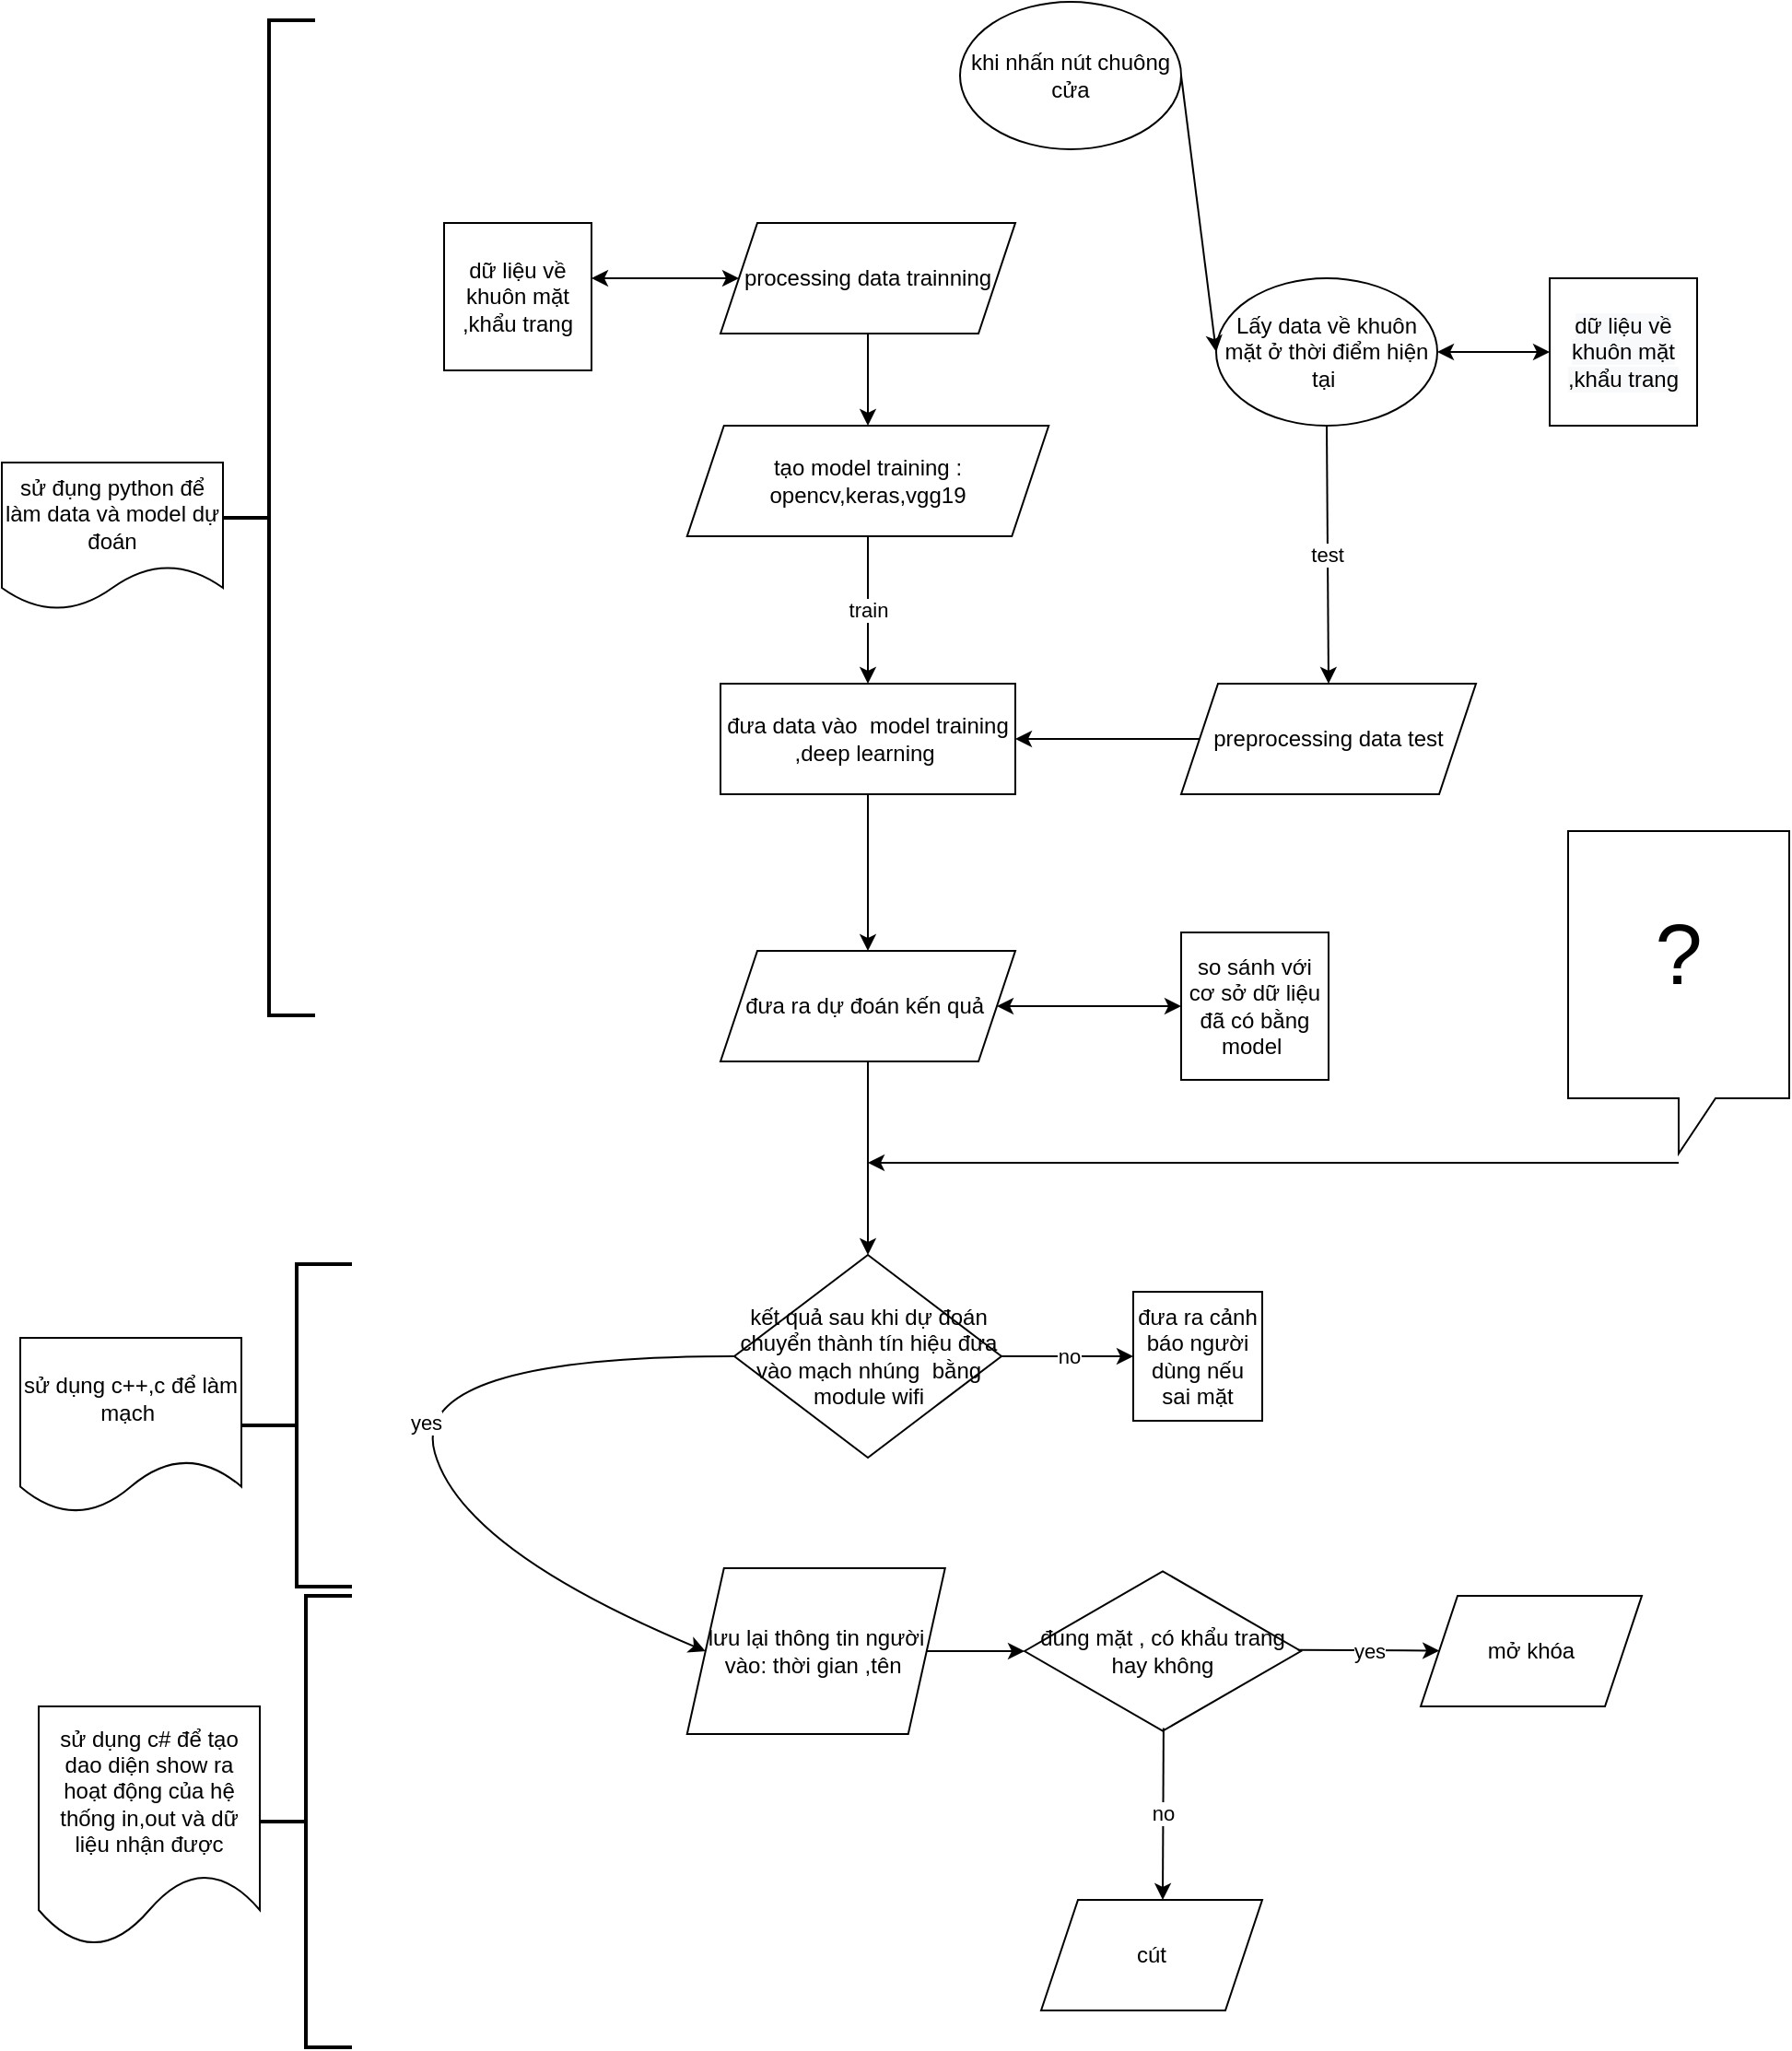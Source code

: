 <mxfile version="14.1.8" type="github">
  <diagram id="C5RBs43oDa-KdzZeNtuy" name="Page-1">
    <mxGraphModel dx="2060" dy="702" grid="1" gridSize="10" guides="1" tooltips="1" connect="1" arrows="1" fold="1" page="1" pageScale="1" pageWidth="827" pageHeight="1169" math="0" shadow="0">
      <root>
        <mxCell id="WIyWlLk6GJQsqaUBKTNV-0" />
        <mxCell id="WIyWlLk6GJQsqaUBKTNV-1" parent="WIyWlLk6GJQsqaUBKTNV-0" />
        <mxCell id="P-OqpVz_nr5vMIsB6qpD-7" value="Lấy data về khuôn mặt ở thời điểm hiện tại&amp;nbsp;" style="ellipse;whiteSpace=wrap;html=1;" vertex="1" parent="WIyWlLk6GJQsqaUBKTNV-1">
          <mxGeometry x="459" y="160" width="120" height="80" as="geometry" />
        </mxCell>
        <mxCell id="P-OqpVz_nr5vMIsB6qpD-8" value="test" style="endArrow=classic;html=1;exitX=0.5;exitY=1;exitDx=0;exitDy=0;entryX=0.5;entryY=0;entryDx=0;entryDy=0;" edge="1" parent="WIyWlLk6GJQsqaUBKTNV-1" source="P-OqpVz_nr5vMIsB6qpD-7" target="P-OqpVz_nr5vMIsB6qpD-11">
          <mxGeometry width="50" height="50" relative="1" as="geometry">
            <mxPoint x="390" y="370" as="sourcePoint" />
            <mxPoint x="270" y="240" as="targetPoint" />
          </mxGeometry>
        </mxCell>
        <mxCell id="P-OqpVz_nr5vMIsB6qpD-9" value="đưa data vào&amp;nbsp; model training ,deep learning&amp;nbsp;" style="rounded=0;whiteSpace=wrap;html=1;" vertex="1" parent="WIyWlLk6GJQsqaUBKTNV-1">
          <mxGeometry x="190" y="380" width="160" height="60" as="geometry" />
        </mxCell>
        <mxCell id="P-OqpVz_nr5vMIsB6qpD-11" value="preprocessing data test" style="shape=parallelogram;perimeter=parallelogramPerimeter;whiteSpace=wrap;html=1;fixedSize=1;" vertex="1" parent="WIyWlLk6GJQsqaUBKTNV-1">
          <mxGeometry x="440" y="380" width="160" height="60" as="geometry" />
        </mxCell>
        <mxCell id="P-OqpVz_nr5vMIsB6qpD-14" value="" style="endArrow=classic;html=1;exitX=0;exitY=0.5;exitDx=0;exitDy=0;" edge="1" parent="WIyWlLk6GJQsqaUBKTNV-1" source="P-OqpVz_nr5vMIsB6qpD-11" target="P-OqpVz_nr5vMIsB6qpD-9">
          <mxGeometry width="50" height="50" relative="1" as="geometry">
            <mxPoint x="390" y="360" as="sourcePoint" />
            <mxPoint x="440" y="310" as="targetPoint" />
          </mxGeometry>
        </mxCell>
        <mxCell id="P-OqpVz_nr5vMIsB6qpD-16" value="đưa ra dự đoán kến quả&amp;nbsp;" style="shape=parallelogram;perimeter=parallelogramPerimeter;whiteSpace=wrap;html=1;fixedSize=1;" vertex="1" parent="WIyWlLk6GJQsqaUBKTNV-1">
          <mxGeometry x="190" y="525" width="160" height="60" as="geometry" />
        </mxCell>
        <mxCell id="P-OqpVz_nr5vMIsB6qpD-17" value="" style="endArrow=classic;html=1;exitX=0.5;exitY=1;exitDx=0;exitDy=0;entryX=0.5;entryY=0;entryDx=0;entryDy=0;" edge="1" parent="WIyWlLk6GJQsqaUBKTNV-1" source="P-OqpVz_nr5vMIsB6qpD-9" target="P-OqpVz_nr5vMIsB6qpD-16">
          <mxGeometry width="50" height="50" relative="1" as="geometry">
            <mxPoint x="390" y="360" as="sourcePoint" />
            <mxPoint x="440" y="310" as="targetPoint" />
          </mxGeometry>
        </mxCell>
        <mxCell id="P-OqpVz_nr5vMIsB6qpD-18" value="" style="endArrow=classic;html=1;exitX=0.5;exitY=1;exitDx=0;exitDy=0;" edge="1" parent="WIyWlLk6GJQsqaUBKTNV-1" source="P-OqpVz_nr5vMIsB6qpD-16">
          <mxGeometry width="50" height="50" relative="1" as="geometry">
            <mxPoint x="390" y="560" as="sourcePoint" />
            <mxPoint x="270" y="690" as="targetPoint" />
          </mxGeometry>
        </mxCell>
        <mxCell id="P-OqpVz_nr5vMIsB6qpD-19" value="kết quả sau khi dự đoán chuyển thành tín hiệu đưa vào mạch nhúng&amp;nbsp; bằng module wifi" style="rhombus;whiteSpace=wrap;html=1;" vertex="1" parent="WIyWlLk6GJQsqaUBKTNV-1">
          <mxGeometry x="197.5" y="690" width="145" height="110" as="geometry" />
        </mxCell>
        <mxCell id="P-OqpVz_nr5vMIsB6qpD-20" value="khi nhấn nút chuông cửa" style="ellipse;whiteSpace=wrap;html=1;" vertex="1" parent="WIyWlLk6GJQsqaUBKTNV-1">
          <mxGeometry x="320" y="10" width="120" height="80" as="geometry" />
        </mxCell>
        <mxCell id="P-OqpVz_nr5vMIsB6qpD-21" value="" style="endArrow=classic;html=1;entryX=0;entryY=0.5;entryDx=0;entryDy=0;exitX=1;exitY=0.5;exitDx=0;exitDy=0;" edge="1" parent="WIyWlLk6GJQsqaUBKTNV-1" source="P-OqpVz_nr5vMIsB6qpD-20" target="P-OqpVz_nr5vMIsB6qpD-7">
          <mxGeometry width="50" height="50" relative="1" as="geometry">
            <mxPoint x="390" y="360" as="sourcePoint" />
            <mxPoint x="440" y="310" as="targetPoint" />
          </mxGeometry>
        </mxCell>
        <mxCell id="P-OqpVz_nr5vMIsB6qpD-22" value="so sánh với cơ sở dữ liệu đã có bằng model&amp;nbsp;" style="whiteSpace=wrap;html=1;aspect=fixed;" vertex="1" parent="WIyWlLk6GJQsqaUBKTNV-1">
          <mxGeometry x="440" y="515" width="80" height="80" as="geometry" />
        </mxCell>
        <mxCell id="P-OqpVz_nr5vMIsB6qpD-23" value="" style="endArrow=classic;startArrow=classic;html=1;exitX=1;exitY=0.5;exitDx=0;exitDy=0;entryX=0;entryY=0.5;entryDx=0;entryDy=0;" edge="1" parent="WIyWlLk6GJQsqaUBKTNV-1" source="P-OqpVz_nr5vMIsB6qpD-16" target="P-OqpVz_nr5vMIsB6qpD-22">
          <mxGeometry width="50" height="50" relative="1" as="geometry">
            <mxPoint x="390" y="540" as="sourcePoint" />
            <mxPoint x="440" y="490" as="targetPoint" />
          </mxGeometry>
        </mxCell>
        <mxCell id="P-OqpVz_nr5vMIsB6qpD-24" value="processing data trainning" style="shape=parallelogram;perimeter=parallelogramPerimeter;whiteSpace=wrap;html=1;fixedSize=1;" vertex="1" parent="WIyWlLk6GJQsqaUBKTNV-1">
          <mxGeometry x="190" y="130" width="160" height="60" as="geometry" />
        </mxCell>
        <mxCell id="P-OqpVz_nr5vMIsB6qpD-25" value="" style="endArrow=classic;html=1;exitX=0.5;exitY=1;exitDx=0;exitDy=0;entryX=0.5;entryY=0;entryDx=0;entryDy=0;" edge="1" parent="WIyWlLk6GJQsqaUBKTNV-1" source="P-OqpVz_nr5vMIsB6qpD-24" target="P-OqpVz_nr5vMIsB6qpD-27">
          <mxGeometry width="50" height="50" relative="1" as="geometry">
            <mxPoint x="390" y="520" as="sourcePoint" />
            <mxPoint x="440" y="470" as="targetPoint" />
          </mxGeometry>
        </mxCell>
        <mxCell id="P-OqpVz_nr5vMIsB6qpD-27" value="tạo model training : opencv,keras,vgg19" style="shape=parallelogram;perimeter=parallelogramPerimeter;whiteSpace=wrap;html=1;fixedSize=1;" vertex="1" parent="WIyWlLk6GJQsqaUBKTNV-1">
          <mxGeometry x="171.88" y="240" width="196.25" height="60" as="geometry" />
        </mxCell>
        <mxCell id="P-OqpVz_nr5vMIsB6qpD-28" value="train" style="endArrow=classic;html=1;exitX=0.5;exitY=1;exitDx=0;exitDy=0;entryX=0.5;entryY=0;entryDx=0;entryDy=0;" edge="1" parent="WIyWlLk6GJQsqaUBKTNV-1" source="P-OqpVz_nr5vMIsB6qpD-27" target="P-OqpVz_nr5vMIsB6qpD-9">
          <mxGeometry width="50" height="50" relative="1" as="geometry">
            <mxPoint x="390" y="290" as="sourcePoint" />
            <mxPoint x="440" y="240" as="targetPoint" />
          </mxGeometry>
        </mxCell>
        <mxCell id="P-OqpVz_nr5vMIsB6qpD-29" value="no" style="endArrow=classic;html=1;exitX=1;exitY=0.5;exitDx=0;exitDy=0;" edge="1" parent="WIyWlLk6GJQsqaUBKTNV-1" source="P-OqpVz_nr5vMIsB6qpD-19" target="P-OqpVz_nr5vMIsB6qpD-30">
          <mxGeometry width="50" height="50" relative="1" as="geometry">
            <mxPoint x="350" y="740" as="sourcePoint" />
            <mxPoint x="430" y="745" as="targetPoint" />
          </mxGeometry>
        </mxCell>
        <mxCell id="P-OqpVz_nr5vMIsB6qpD-30" value="đưa ra cảnh báo người dùng nếu sai mặt" style="whiteSpace=wrap;html=1;aspect=fixed;" vertex="1" parent="WIyWlLk6GJQsqaUBKTNV-1">
          <mxGeometry x="414" y="710" width="70" height="70" as="geometry" />
        </mxCell>
        <mxCell id="P-OqpVz_nr5vMIsB6qpD-32" value="yes" style="curved=1;endArrow=classic;html=1;exitX=0;exitY=0.5;exitDx=0;exitDy=0;entryX=0;entryY=0.5;entryDx=0;entryDy=0;" edge="1" parent="WIyWlLk6GJQsqaUBKTNV-1" source="P-OqpVz_nr5vMIsB6qpD-19" target="P-OqpVz_nr5vMIsB6qpD-33">
          <mxGeometry width="50" height="50" relative="1" as="geometry">
            <mxPoint x="390" y="680" as="sourcePoint" />
            <mxPoint x="220" y="860" as="targetPoint" />
            <Array as="points">
              <mxPoint x="20" y="745" />
              <mxPoint x="50" y="850" />
            </Array>
          </mxGeometry>
        </mxCell>
        <mxCell id="P-OqpVz_nr5vMIsB6qpD-33" value="lưu lại thông tin người vào: thời gian ,tên&amp;nbsp;" style="shape=parallelogram;perimeter=parallelogramPerimeter;whiteSpace=wrap;html=1;fixedSize=1;" vertex="1" parent="WIyWlLk6GJQsqaUBKTNV-1">
          <mxGeometry x="171.88" y="860" width="140" height="90" as="geometry" />
        </mxCell>
        <mxCell id="P-OqpVz_nr5vMIsB6qpD-34" value="" style="endArrow=classic;html=1;exitX=1;exitY=0.5;exitDx=0;exitDy=0;" edge="1" parent="WIyWlLk6GJQsqaUBKTNV-1" source="P-OqpVz_nr5vMIsB6qpD-33" target="P-OqpVz_nr5vMIsB6qpD-43">
          <mxGeometry width="50" height="50" relative="1" as="geometry">
            <mxPoint x="390" y="850" as="sourcePoint" />
            <mxPoint x="430" y="905" as="targetPoint" />
          </mxGeometry>
        </mxCell>
        <mxCell id="P-OqpVz_nr5vMIsB6qpD-35" value="" style="endArrow=classic;startArrow=classic;html=1;exitX=1;exitY=0.5;exitDx=0;exitDy=0;" edge="1" parent="WIyWlLk6GJQsqaUBKTNV-1" source="P-OqpVz_nr5vMIsB6qpD-7">
          <mxGeometry width="50" height="50" relative="1" as="geometry">
            <mxPoint x="390" y="350" as="sourcePoint" />
            <mxPoint x="640" y="200" as="targetPoint" />
          </mxGeometry>
        </mxCell>
        <mxCell id="P-OqpVz_nr5vMIsB6qpD-36" value="&#xa;&#xa;&lt;span style=&quot;color: rgb(0, 0, 0); font-family: helvetica; font-size: 12px; font-style: normal; font-weight: 400; letter-spacing: normal; text-align: center; text-indent: 0px; text-transform: none; word-spacing: 0px; background-color: rgb(248, 249, 250); display: inline; float: none;&quot;&gt;dữ liệu về khuôn mặt ,khẩu trang&lt;/span&gt;&#xa;&#xa;" style="whiteSpace=wrap;html=1;aspect=fixed;" vertex="1" parent="WIyWlLk6GJQsqaUBKTNV-1">
          <mxGeometry x="640" y="160" width="80" height="80" as="geometry" />
        </mxCell>
        <mxCell id="P-OqpVz_nr5vMIsB6qpD-38" value="" style="endArrow=classic;startArrow=classic;html=1;exitX=0;exitY=0.5;exitDx=0;exitDy=0;" edge="1" parent="WIyWlLk6GJQsqaUBKTNV-1" source="P-OqpVz_nr5vMIsB6qpD-24">
          <mxGeometry width="50" height="50" relative="1" as="geometry">
            <mxPoint x="390" y="350" as="sourcePoint" />
            <mxPoint x="120" y="160" as="targetPoint" />
          </mxGeometry>
        </mxCell>
        <mxCell id="P-OqpVz_nr5vMIsB6qpD-42" value="dữ liệu về khuôn mặt ,khẩu trang" style="whiteSpace=wrap;html=1;aspect=fixed;" vertex="1" parent="WIyWlLk6GJQsqaUBKTNV-1">
          <mxGeometry x="40" y="130" width="80" height="80" as="geometry" />
        </mxCell>
        <mxCell id="P-OqpVz_nr5vMIsB6qpD-43" value="đúng mặt , có khẩu trang hay không" style="html=1;whiteSpace=wrap;aspect=fixed;shape=isoRectangle;" vertex="1" parent="WIyWlLk6GJQsqaUBKTNV-1">
          <mxGeometry x="355" y="860" width="150" height="90" as="geometry" />
        </mxCell>
        <mxCell id="P-OqpVz_nr5vMIsB6qpD-45" value="yes" style="endArrow=classic;html=1;exitX=0.989;exitY=0.493;exitDx=0;exitDy=0;exitPerimeter=0;" edge="1" parent="WIyWlLk6GJQsqaUBKTNV-1" source="P-OqpVz_nr5vMIsB6qpD-43" target="P-OqpVz_nr5vMIsB6qpD-47">
          <mxGeometry width="50" height="50" relative="1" as="geometry">
            <mxPoint x="390" y="830" as="sourcePoint" />
            <mxPoint x="590" y="904" as="targetPoint" />
          </mxGeometry>
        </mxCell>
        <mxCell id="P-OqpVz_nr5vMIsB6qpD-46" value="no" style="endArrow=classic;html=1;exitX=0.503;exitY=0.964;exitDx=0;exitDy=0;exitPerimeter=0;" edge="1" parent="WIyWlLk6GJQsqaUBKTNV-1" source="P-OqpVz_nr5vMIsB6qpD-43">
          <mxGeometry width="50" height="50" relative="1" as="geometry">
            <mxPoint x="390" y="830" as="sourcePoint" />
            <mxPoint x="430" y="1040" as="targetPoint" />
          </mxGeometry>
        </mxCell>
        <mxCell id="P-OqpVz_nr5vMIsB6qpD-47" value="mở khóa" style="shape=parallelogram;perimeter=parallelogramPerimeter;whiteSpace=wrap;html=1;fixedSize=1;" vertex="1" parent="WIyWlLk6GJQsqaUBKTNV-1">
          <mxGeometry x="570" y="875" width="120" height="60" as="geometry" />
        </mxCell>
        <mxCell id="P-OqpVz_nr5vMIsB6qpD-48" value="cút" style="shape=parallelogram;perimeter=parallelogramPerimeter;whiteSpace=wrap;html=1;fixedSize=1;" vertex="1" parent="WIyWlLk6GJQsqaUBKTNV-1">
          <mxGeometry x="364" y="1040" width="120" height="60" as="geometry" />
        </mxCell>
        <mxCell id="P-OqpVz_nr5vMIsB6qpD-49" value="sử đụng python để làm data và model dự đoán" style="shape=document;whiteSpace=wrap;html=1;boundedLbl=1;" vertex="1" parent="WIyWlLk6GJQsqaUBKTNV-1">
          <mxGeometry x="-200" y="260" width="120" height="80" as="geometry" />
        </mxCell>
        <mxCell id="P-OqpVz_nr5vMIsB6qpD-50" value="sử dụng c++,c để làm mạch&amp;nbsp;" style="shape=document;whiteSpace=wrap;html=1;boundedLbl=1;" vertex="1" parent="WIyWlLk6GJQsqaUBKTNV-1">
          <mxGeometry x="-190" y="735" width="120" height="95" as="geometry" />
        </mxCell>
        <mxCell id="P-OqpVz_nr5vMIsB6qpD-51" value="sử dụng c# để tạo dao diện show ra hoạt động của hệ thống in,out và dữ liệu nhận được" style="shape=document;whiteSpace=wrap;html=1;boundedLbl=1;" vertex="1" parent="WIyWlLk6GJQsqaUBKTNV-1">
          <mxGeometry x="-180" y="935" width="120" height="130" as="geometry" />
        </mxCell>
        <mxCell id="P-OqpVz_nr5vMIsB6qpD-52" value="" style="strokeWidth=2;html=1;shape=mxgraph.flowchart.annotation_2;align=left;labelPosition=right;pointerEvents=1;" vertex="1" parent="WIyWlLk6GJQsqaUBKTNV-1">
          <mxGeometry x="-60" y="875" width="50" height="245" as="geometry" />
        </mxCell>
        <mxCell id="P-OqpVz_nr5vMIsB6qpD-53" value="" style="strokeWidth=2;html=1;shape=mxgraph.flowchart.annotation_2;align=left;labelPosition=right;pointerEvents=1;" vertex="1" parent="WIyWlLk6GJQsqaUBKTNV-1">
          <mxGeometry x="-70" y="695" width="60" height="175" as="geometry" />
        </mxCell>
        <mxCell id="P-OqpVz_nr5vMIsB6qpD-56" value="" style="strokeWidth=2;html=1;shape=mxgraph.flowchart.annotation_2;align=left;labelPosition=right;pointerEvents=1;" vertex="1" parent="WIyWlLk6GJQsqaUBKTNV-1">
          <mxGeometry x="-80" y="20" width="50" height="540" as="geometry" />
        </mxCell>
        <mxCell id="P-OqpVz_nr5vMIsB6qpD-58" value="&lt;p style=&quot;line-height: 170%&quot;&gt;&lt;font style=&quot;font-size: 46px&quot;&gt;?&lt;/font&gt;&lt;/p&gt;" style="shape=callout;whiteSpace=wrap;html=1;perimeter=calloutPerimeter;" vertex="1" parent="WIyWlLk6GJQsqaUBKTNV-1">
          <mxGeometry x="650" y="460" width="120" height="175" as="geometry" />
        </mxCell>
        <mxCell id="P-OqpVz_nr5vMIsB6qpD-60" value="" style="endArrow=classic;html=1;" edge="1" parent="WIyWlLk6GJQsqaUBKTNV-1">
          <mxGeometry width="50" height="50" relative="1" as="geometry">
            <mxPoint x="710" y="640" as="sourcePoint" />
            <mxPoint x="270" y="640" as="targetPoint" />
          </mxGeometry>
        </mxCell>
      </root>
    </mxGraphModel>
  </diagram>
</mxfile>
